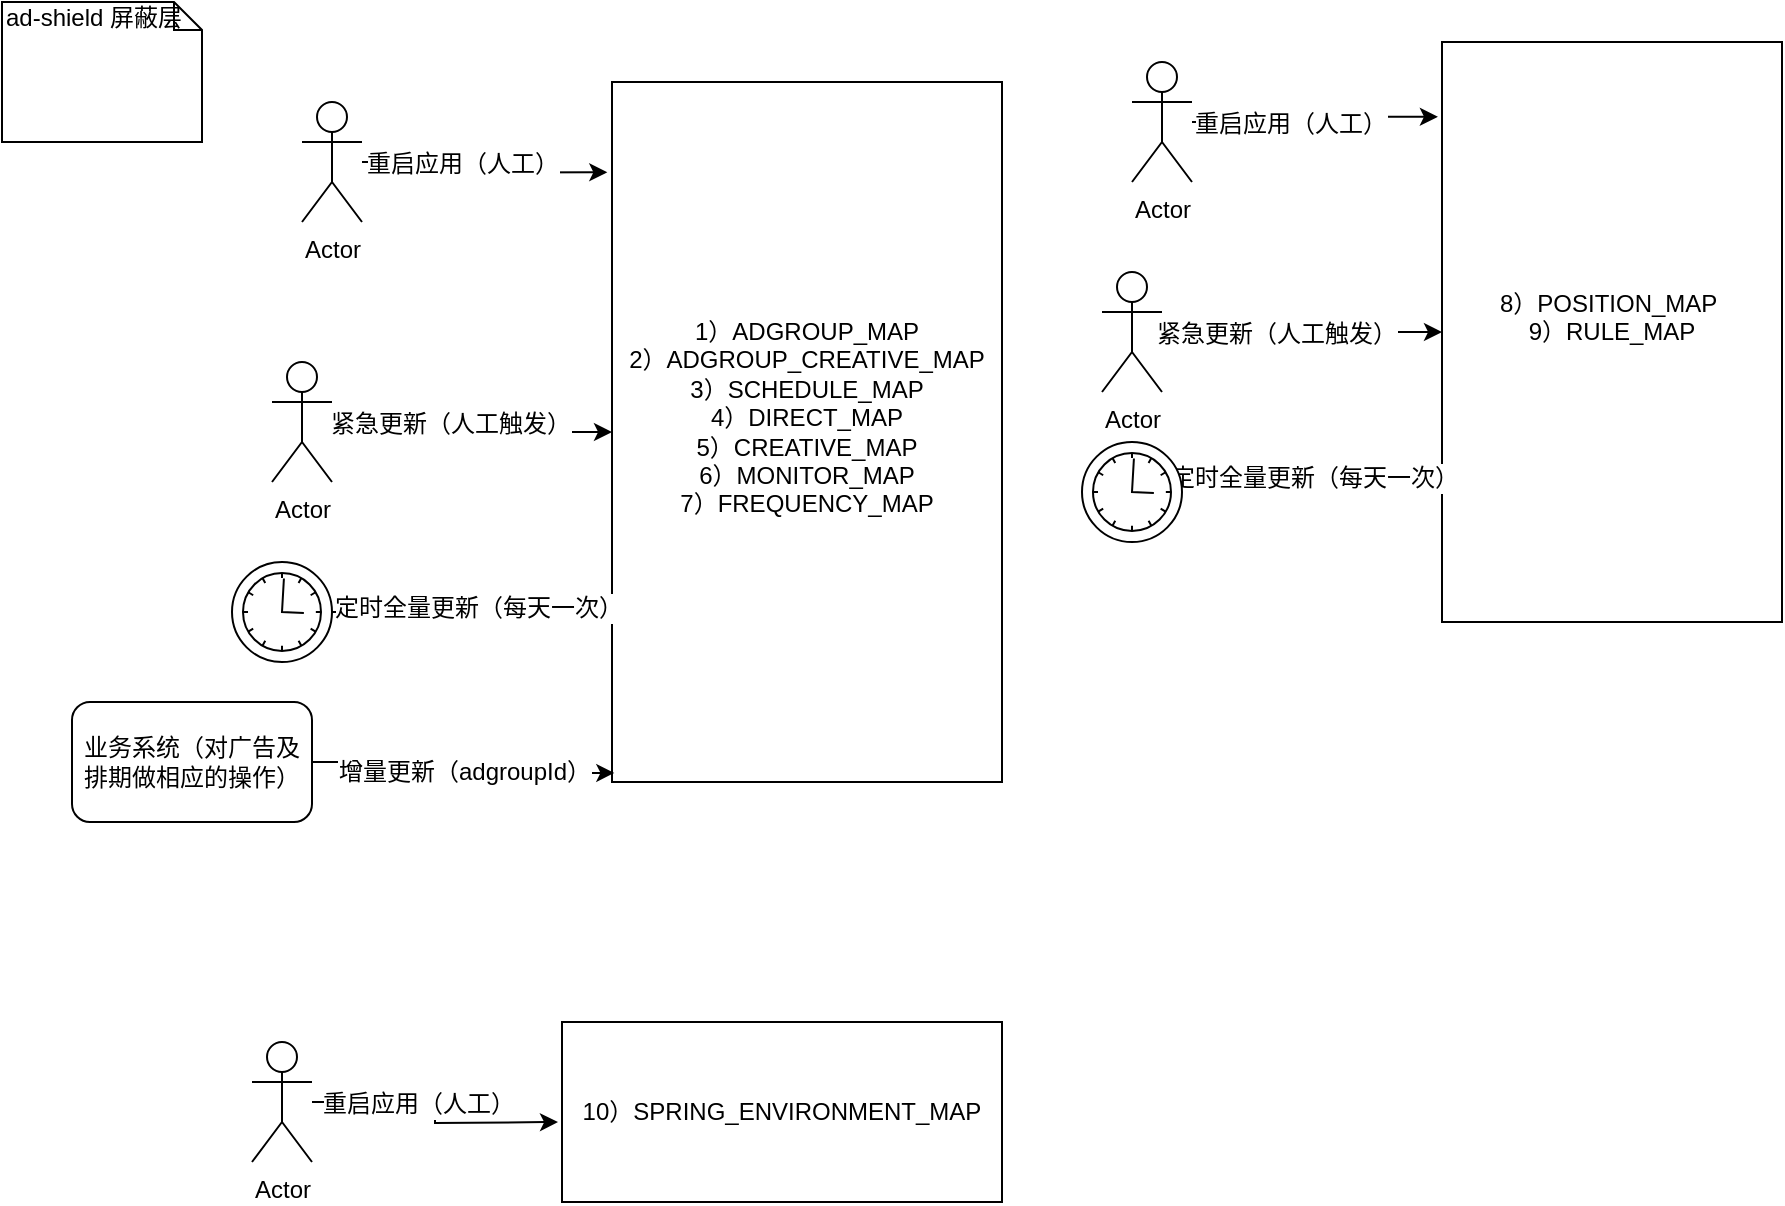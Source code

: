 <mxfile version="13.0.2" type="github">
  <diagram id="uIuxK4xR44oAbv54F6lL" name="内存透视流程图-ad-shield">
    <mxGraphModel dx="946" dy="576" grid="1" gridSize="10" guides="1" tooltips="1" connect="1" arrows="1" fold="1" page="1" pageScale="1" pageWidth="827" pageHeight="1169" math="0" shadow="0">
      <root>
        <mxCell id="0" />
        <mxCell id="1" parent="0" />
        <mxCell id="LVdLGEJ6DOUqfLcYgXoU-1" value="&lt;div&gt;1）ADGROUP_MAP&lt;/div&gt;2）ADGROUP_CREATIVE_MAP&lt;br&gt;3）SCHEDULE_MAP&lt;br&gt;&lt;div&gt;4）DIRECT_MAP&lt;/div&gt;&lt;div&gt;5）CREATIVE_MAP&lt;/div&gt;&lt;div&gt;6）MONITOR_MAP&lt;/div&gt;&lt;div&gt;7）FREQUENCY_MAP&lt;/div&gt;&lt;div&gt;&lt;br&gt;&lt;/div&gt;" style="rounded=0;whiteSpace=wrap;html=1;" parent="1" vertex="1">
          <mxGeometry x="305" y="40" width="195" height="350" as="geometry" />
        </mxCell>
        <mxCell id="LVdLGEJ6DOUqfLcYgXoU-4" style="edgeStyle=orthogonalEdgeStyle;rounded=0;orthogonalLoop=1;jettySize=auto;html=1;entryX=0;entryY=0.75;entryDx=0;entryDy=0;" parent="1" source="LVdLGEJ6DOUqfLcYgXoU-3" target="LVdLGEJ6DOUqfLcYgXoU-1" edge="1">
          <mxGeometry relative="1" as="geometry" />
        </mxCell>
        <mxCell id="LVdLGEJ6DOUqfLcYgXoU-5" value="定时全量更新（每天一次）" style="text;html=1;resizable=0;points=[];align=center;verticalAlign=middle;labelBackgroundColor=#ffffff;" parent="LVdLGEJ6DOUqfLcYgXoU-4" vertex="1" connectable="0">
          <mxGeometry x="0.062" relative="1" as="geometry">
            <mxPoint as="offset" />
          </mxGeometry>
        </mxCell>
        <mxCell id="LVdLGEJ6DOUqfLcYgXoU-3" value="" style="shape=mxgraph.bpmn.shape;html=1;verticalLabelPosition=bottom;labelBackgroundColor=#ffffff;verticalAlign=top;align=center;perimeter=ellipsePerimeter;outlineConnect=0;outline=standard;symbol=timer;" parent="1" vertex="1">
          <mxGeometry x="115" y="280" width="50" height="50" as="geometry" />
        </mxCell>
        <mxCell id="LVdLGEJ6DOUqfLcYgXoU-15" value="" style="edgeStyle=orthogonalEdgeStyle;rounded=0;orthogonalLoop=1;jettySize=auto;html=1;entryX=-0.012;entryY=0.129;entryDx=0;entryDy=0;entryPerimeter=0;" parent="1" source="LVdLGEJ6DOUqfLcYgXoU-12" target="LVdLGEJ6DOUqfLcYgXoU-1" edge="1">
          <mxGeometry relative="1" as="geometry">
            <mxPoint x="230" y="80" as="targetPoint" />
          </mxGeometry>
        </mxCell>
        <mxCell id="LVdLGEJ6DOUqfLcYgXoU-19" value="重启应用（人工）" style="text;html=1;resizable=0;points=[];align=center;verticalAlign=middle;labelBackgroundColor=#ffffff;" parent="LVdLGEJ6DOUqfLcYgXoU-15" vertex="1" connectable="0">
          <mxGeometry x="-0.216" y="-1" relative="1" as="geometry">
            <mxPoint as="offset" />
          </mxGeometry>
        </mxCell>
        <mxCell id="LVdLGEJ6DOUqfLcYgXoU-12" value="Actor" style="shape=umlActor;verticalLabelPosition=bottom;labelBackgroundColor=#ffffff;verticalAlign=top;html=1;" parent="1" vertex="1">
          <mxGeometry x="150" y="50" width="30" height="60" as="geometry" />
        </mxCell>
        <mxCell id="LVdLGEJ6DOUqfLcYgXoU-16" style="edgeStyle=orthogonalEdgeStyle;rounded=0;orthogonalLoop=1;jettySize=auto;html=1;entryX=0;entryY=0.5;entryDx=0;entryDy=0;" parent="1" source="LVdLGEJ6DOUqfLcYgXoU-13" target="LVdLGEJ6DOUqfLcYgXoU-1" edge="1">
          <mxGeometry relative="1" as="geometry" />
        </mxCell>
        <mxCell id="LVdLGEJ6DOUqfLcYgXoU-18" value="紧急更新（人工触发）" style="text;html=1;resizable=0;points=[];align=center;verticalAlign=middle;labelBackgroundColor=#ffffff;" parent="LVdLGEJ6DOUqfLcYgXoU-16" vertex="1" connectable="0">
          <mxGeometry x="-0.188" y="-1" relative="1" as="geometry">
            <mxPoint as="offset" />
          </mxGeometry>
        </mxCell>
        <mxCell id="LVdLGEJ6DOUqfLcYgXoU-13" value="Actor" style="shape=umlActor;verticalLabelPosition=bottom;labelBackgroundColor=#ffffff;verticalAlign=top;html=1;" parent="1" vertex="1">
          <mxGeometry x="135" y="180" width="30" height="60" as="geometry" />
        </mxCell>
        <mxCell id="LVdLGEJ6DOUqfLcYgXoU-21" style="edgeStyle=orthogonalEdgeStyle;rounded=0;orthogonalLoop=1;jettySize=auto;html=1;entryX=0.006;entryY=0.987;entryDx=0;entryDy=0;entryPerimeter=0;" parent="1" source="LVdLGEJ6DOUqfLcYgXoU-20" target="LVdLGEJ6DOUqfLcYgXoU-1" edge="1">
          <mxGeometry relative="1" as="geometry" />
        </mxCell>
        <mxCell id="LVdLGEJ6DOUqfLcYgXoU-23" value="增量更新（adgroupId）" style="text;html=1;resizable=0;points=[];align=center;verticalAlign=middle;labelBackgroundColor=#ffffff;" parent="LVdLGEJ6DOUqfLcYgXoU-21" vertex="1" connectable="0">
          <mxGeometry x="0.035" y="1" relative="1" as="geometry">
            <mxPoint as="offset" />
          </mxGeometry>
        </mxCell>
        <mxCell id="LVdLGEJ6DOUqfLcYgXoU-20" value="业务系统（对广告及排期做相应的操作）" style="rounded=1;whiteSpace=wrap;html=1;" parent="1" vertex="1">
          <mxGeometry x="35" y="350" width="120" height="60" as="geometry" />
        </mxCell>
        <mxCell id="LVdLGEJ6DOUqfLcYgXoU-24" value="ad-shield 屏蔽层" style="shape=note;whiteSpace=wrap;html=1;size=14;verticalAlign=top;align=left;spacingTop=-6;" parent="1" vertex="1">
          <mxGeometry width="100" height="70" as="geometry" />
        </mxCell>
        <mxCell id="LVdLGEJ6DOUqfLcYgXoU-46" value="&lt;div&gt;8）POSITION_MAP&amp;nbsp;&lt;/div&gt;&lt;div&gt;9）RULE_MAP&lt;/div&gt;&lt;div&gt;&lt;br&gt;&lt;/div&gt;" style="rounded=0;whiteSpace=wrap;html=1;" parent="1" vertex="1">
          <mxGeometry x="720" y="20" width="170" height="290" as="geometry" />
        </mxCell>
        <mxCell id="LVdLGEJ6DOUqfLcYgXoU-47" style="edgeStyle=orthogonalEdgeStyle;rounded=0;orthogonalLoop=1;jettySize=auto;html=1;entryX=0;entryY=0.75;entryDx=0;entryDy=0;" parent="1" source="LVdLGEJ6DOUqfLcYgXoU-49" target="LVdLGEJ6DOUqfLcYgXoU-46" edge="1">
          <mxGeometry relative="1" as="geometry" />
        </mxCell>
        <mxCell id="LVdLGEJ6DOUqfLcYgXoU-48" value="定时全量更新（每天一次）" style="text;html=1;resizable=0;points=[];align=center;verticalAlign=middle;labelBackgroundColor=#ffffff;" parent="LVdLGEJ6DOUqfLcYgXoU-47" vertex="1" connectable="0">
          <mxGeometry x="0.062" relative="1" as="geometry">
            <mxPoint as="offset" />
          </mxGeometry>
        </mxCell>
        <mxCell id="LVdLGEJ6DOUqfLcYgXoU-49" value="" style="shape=mxgraph.bpmn.shape;html=1;verticalLabelPosition=bottom;labelBackgroundColor=#ffffff;verticalAlign=top;align=center;perimeter=ellipsePerimeter;outlineConnect=0;outline=standard;symbol=timer;" parent="1" vertex="1">
          <mxGeometry x="540" y="220" width="50" height="50" as="geometry" />
        </mxCell>
        <mxCell id="LVdLGEJ6DOUqfLcYgXoU-50" value="" style="edgeStyle=orthogonalEdgeStyle;rounded=0;orthogonalLoop=1;jettySize=auto;html=1;entryX=-0.012;entryY=0.129;entryDx=0;entryDy=0;entryPerimeter=0;" parent="1" source="LVdLGEJ6DOUqfLcYgXoU-52" target="LVdLGEJ6DOUqfLcYgXoU-46" edge="1">
          <mxGeometry relative="1" as="geometry">
            <mxPoint x="645" y="60" as="targetPoint" />
          </mxGeometry>
        </mxCell>
        <mxCell id="LVdLGEJ6DOUqfLcYgXoU-51" value="重启应用（人工）" style="text;html=1;resizable=0;points=[];align=center;verticalAlign=middle;labelBackgroundColor=#ffffff;" parent="LVdLGEJ6DOUqfLcYgXoU-50" vertex="1" connectable="0">
          <mxGeometry x="-0.216" y="-1" relative="1" as="geometry">
            <mxPoint as="offset" />
          </mxGeometry>
        </mxCell>
        <mxCell id="LVdLGEJ6DOUqfLcYgXoU-52" value="Actor" style="shape=umlActor;verticalLabelPosition=bottom;labelBackgroundColor=#ffffff;verticalAlign=top;html=1;" parent="1" vertex="1">
          <mxGeometry x="565" y="30" width="30" height="60" as="geometry" />
        </mxCell>
        <mxCell id="LVdLGEJ6DOUqfLcYgXoU-53" style="edgeStyle=orthogonalEdgeStyle;rounded=0;orthogonalLoop=1;jettySize=auto;html=1;entryX=0;entryY=0.5;entryDx=0;entryDy=0;" parent="1" source="LVdLGEJ6DOUqfLcYgXoU-55" target="LVdLGEJ6DOUqfLcYgXoU-46" edge="1">
          <mxGeometry relative="1" as="geometry" />
        </mxCell>
        <mxCell id="LVdLGEJ6DOUqfLcYgXoU-54" value="紧急更新（人工触发）" style="text;html=1;resizable=0;points=[];align=center;verticalAlign=middle;labelBackgroundColor=#ffffff;" parent="LVdLGEJ6DOUqfLcYgXoU-53" vertex="1" connectable="0">
          <mxGeometry x="-0.188" y="-1" relative="1" as="geometry">
            <mxPoint as="offset" />
          </mxGeometry>
        </mxCell>
        <mxCell id="LVdLGEJ6DOUqfLcYgXoU-55" value="Actor" style="shape=umlActor;verticalLabelPosition=bottom;labelBackgroundColor=#ffffff;verticalAlign=top;html=1;" parent="1" vertex="1">
          <mxGeometry x="550" y="135" width="30" height="60" as="geometry" />
        </mxCell>
        <mxCell id="LVdLGEJ6DOUqfLcYgXoU-58" value="&lt;div&gt;10）SPRING_ENVIRONMENT_MAP&lt;/div&gt;" style="rounded=0;whiteSpace=wrap;html=1;" parent="1" vertex="1">
          <mxGeometry x="280" y="510" width="220" height="90" as="geometry" />
        </mxCell>
        <mxCell id="LVdLGEJ6DOUqfLcYgXoU-61" value="" style="edgeStyle=orthogonalEdgeStyle;rounded=0;orthogonalLoop=1;jettySize=auto;html=1;" parent="1" source="LVdLGEJ6DOUqfLcYgXoU-63" edge="1">
          <mxGeometry relative="1" as="geometry">
            <mxPoint x="278" y="560" as="targetPoint" />
          </mxGeometry>
        </mxCell>
        <mxCell id="LVdLGEJ6DOUqfLcYgXoU-62" value="重启应用（人工）" style="text;html=1;resizable=0;points=[];align=center;verticalAlign=middle;labelBackgroundColor=#ffffff;" parent="LVdLGEJ6DOUqfLcYgXoU-61" vertex="1" connectable="0">
          <mxGeometry x="-0.216" y="-1" relative="1" as="geometry">
            <mxPoint as="offset" />
          </mxGeometry>
        </mxCell>
        <mxCell id="LVdLGEJ6DOUqfLcYgXoU-63" value="Actor" style="shape=umlActor;verticalLabelPosition=bottom;labelBackgroundColor=#ffffff;verticalAlign=top;html=1;" parent="1" vertex="1">
          <mxGeometry x="125" y="520" width="30" height="60" as="geometry" />
        </mxCell>
      </root>
    </mxGraphModel>
  </diagram>
</mxfile>
